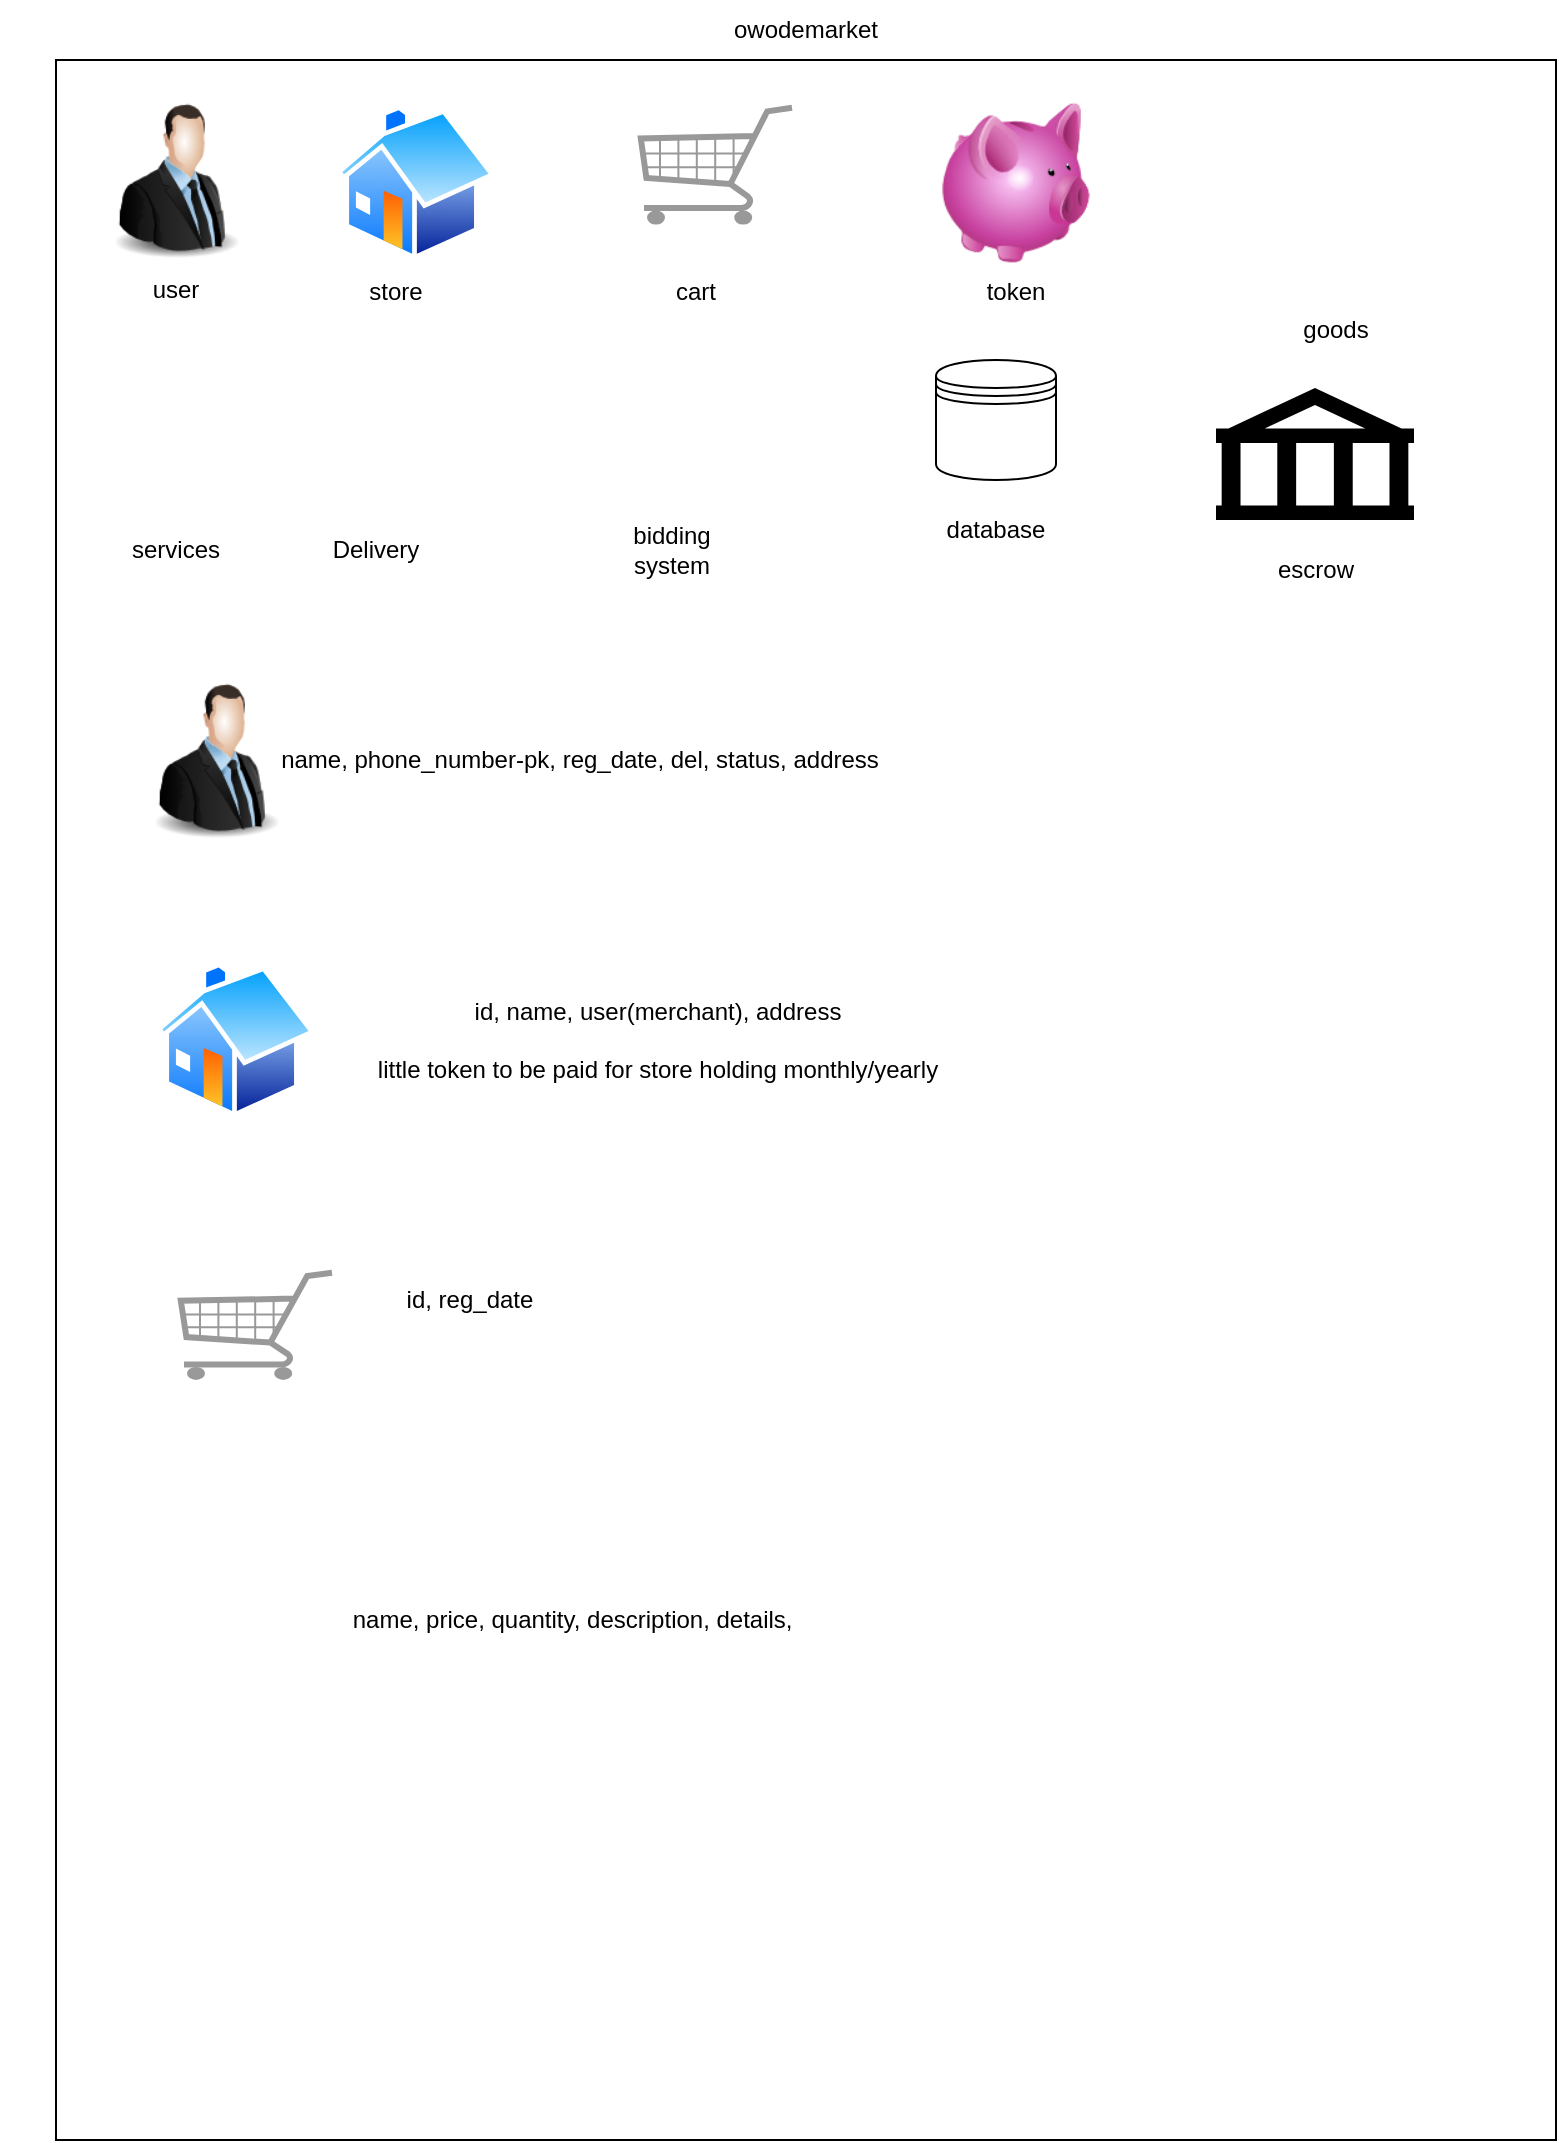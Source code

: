 <mxfile version="16.6.4" type="github">
  <diagram id="WnpxDVOLBQDGwqwJwSbG" name="Page-1">
    <mxGraphModel dx="1828" dy="474" grid="1" gridSize="10" guides="1" tooltips="1" connect="1" arrows="1" fold="1" page="1" pageScale="1" pageWidth="850" pageHeight="1100" math="0" shadow="0">
      <root>
        <mxCell id="0" />
        <mxCell id="1" parent="0" />
        <mxCell id="2PohPZuQRyjSFgSPS488-1" value="" style="rounded=0;whiteSpace=wrap;html=1;" parent="1" vertex="1">
          <mxGeometry x="20" y="60" width="750" height="1040" as="geometry" />
        </mxCell>
        <mxCell id="2PohPZuQRyjSFgSPS488-2" value="owodemarket" style="text;html=1;strokeColor=none;fillColor=none;align=center;verticalAlign=middle;whiteSpace=wrap;rounded=0;" parent="1" vertex="1">
          <mxGeometry x="365" y="30" width="60" height="30" as="geometry" />
        </mxCell>
        <mxCell id="2PohPZuQRyjSFgSPS488-3" value="" style="image;html=1;image=img/lib/clip_art/people/Suit_Man_128x128.png" parent="1" vertex="1">
          <mxGeometry x="40" y="80" width="80" height="80" as="geometry" />
        </mxCell>
        <mxCell id="2PohPZuQRyjSFgSPS488-5" value="" style="aspect=fixed;perimeter=ellipsePerimeter;html=1;align=center;shadow=0;dashed=0;spacingTop=3;image;image=img/lib/active_directory/home.svg;" parent="1" vertex="1">
          <mxGeometry x="160" y="82.4" width="80" height="77.6" as="geometry" />
        </mxCell>
        <mxCell id="2PohPZuQRyjSFgSPS488-7" value="" style="verticalLabelPosition=bottom;shadow=0;dashed=0;align=center;html=1;verticalAlign=top;strokeWidth=1;shape=mxgraph.mockup.misc.shoppingCart;strokeColor=#999999;" parent="1" vertex="1">
          <mxGeometry x="310" y="82.4" width="80" height="60" as="geometry" />
        </mxCell>
        <mxCell id="2PohPZuQRyjSFgSPS488-9" value="" style="image;html=1;image=img/lib/clip_art/finance/Piggy_Bank_128x128.png" parent="1" vertex="1">
          <mxGeometry x="460" y="81.2" width="80" height="80" as="geometry" />
        </mxCell>
        <mxCell id="2PohPZuQRyjSFgSPS488-10" value="" style="shape=image;html=1;verticalAlign=top;verticalLabelPosition=bottom;labelBackgroundColor=#ffffff;imageAspect=0;aspect=fixed;image=https://cdn4.iconfinder.com/data/icons/ios-web-user-interface-multi-circle-flat-vol-3/512/Bag_cart_goods_items_shopping-128.png" parent="1" vertex="1">
          <mxGeometry x="600" y="70" width="100" height="100" as="geometry" />
        </mxCell>
        <mxCell id="2PohPZuQRyjSFgSPS488-11" value="" style="shape=image;html=1;verticalAlign=top;verticalLabelPosition=bottom;labelBackgroundColor=#ffffff;imageAspect=0;aspect=fixed;image=https://cdn4.iconfinder.com/data/icons/for-your-interface-free-samples/128/Label-128.png" parent="1" vertex="1">
          <mxGeometry x="35" y="210" width="90" height="90" as="geometry" />
        </mxCell>
        <mxCell id="2PohPZuQRyjSFgSPS488-12" value="user" style="text;html=1;strokeColor=none;fillColor=none;align=center;verticalAlign=middle;whiteSpace=wrap;rounded=0;" parent="1" vertex="1">
          <mxGeometry x="50" y="160" width="60" height="30" as="geometry" />
        </mxCell>
        <mxCell id="2PohPZuQRyjSFgSPS488-13" value="store" style="text;html=1;strokeColor=none;fillColor=none;align=center;verticalAlign=middle;whiteSpace=wrap;rounded=0;" parent="1" vertex="1">
          <mxGeometry x="160" y="161" width="60" height="30" as="geometry" />
        </mxCell>
        <mxCell id="2PohPZuQRyjSFgSPS488-14" value="cart" style="text;html=1;strokeColor=none;fillColor=none;align=center;verticalAlign=middle;whiteSpace=wrap;rounded=0;" parent="1" vertex="1">
          <mxGeometry x="310" y="161" width="60" height="30" as="geometry" />
        </mxCell>
        <mxCell id="2PohPZuQRyjSFgSPS488-15" value="token" style="text;html=1;strokeColor=none;fillColor=none;align=center;verticalAlign=middle;whiteSpace=wrap;rounded=0;" parent="1" vertex="1">
          <mxGeometry x="470" y="161.2" width="60" height="30" as="geometry" />
        </mxCell>
        <mxCell id="2PohPZuQRyjSFgSPS488-16" value="goods" style="text;html=1;strokeColor=none;fillColor=none;align=center;verticalAlign=middle;whiteSpace=wrap;rounded=0;" parent="1" vertex="1">
          <mxGeometry x="630" y="180" width="60" height="30" as="geometry" />
        </mxCell>
        <mxCell id="2PohPZuQRyjSFgSPS488-17" value="services" style="text;html=1;strokeColor=none;fillColor=none;align=center;verticalAlign=middle;whiteSpace=wrap;rounded=0;" parent="1" vertex="1">
          <mxGeometry x="50" y="290" width="60" height="30" as="geometry" />
        </mxCell>
        <mxCell id="2PohPZuQRyjSFgSPS488-18" value="" style="shape=image;html=1;verticalAlign=top;verticalLabelPosition=bottom;labelBackgroundColor=#ffffff;imageAspect=0;aspect=fixed;image=https://cdn0.iconfinder.com/data/icons/business-660/512/414_van.transport_delivery_shipping-128.png" parent="1" vertex="1">
          <mxGeometry x="150" y="210" width="90" height="90" as="geometry" />
        </mxCell>
        <mxCell id="2PohPZuQRyjSFgSPS488-20" value="Delivery" style="text;html=1;strokeColor=none;fillColor=none;align=center;verticalAlign=middle;whiteSpace=wrap;rounded=0;" parent="1" vertex="1">
          <mxGeometry x="150" y="290" width="60" height="30" as="geometry" />
        </mxCell>
        <mxCell id="1N-22-dwYrfEPRShbCRW-1" value="" style="image;html=1;image=img/lib/clip_art/people/Suit_Man_128x128.png" vertex="1" parent="1">
          <mxGeometry x="60" y="370" width="80" height="80" as="geometry" />
        </mxCell>
        <mxCell id="1N-22-dwYrfEPRShbCRW-2" value="name, phone_number-pk, reg_date, del, status, address" style="text;html=1;strokeColor=none;fillColor=none;align=center;verticalAlign=middle;whiteSpace=wrap;rounded=0;" vertex="1" parent="1">
          <mxGeometry x="-8" y="395" width="580" height="30" as="geometry" />
        </mxCell>
        <mxCell id="1N-22-dwYrfEPRShbCRW-3" value="" style="shape=image;html=1;verticalAlign=top;verticalLabelPosition=bottom;labelBackgroundColor=#ffffff;imageAspect=0;aspect=fixed;image=https://cdn2.iconfinder.com/data/icons/shopping-elements-6/64/24-Auction_-128.png" vertex="1" parent="1">
          <mxGeometry x="276" y="192" width="104" height="104" as="geometry" />
        </mxCell>
        <mxCell id="1N-22-dwYrfEPRShbCRW-4" value="bidding system" style="text;html=1;strokeColor=none;fillColor=none;align=center;verticalAlign=middle;whiteSpace=wrap;rounded=0;" vertex="1" parent="1">
          <mxGeometry x="298" y="290" width="60" height="30" as="geometry" />
        </mxCell>
        <mxCell id="1N-22-dwYrfEPRShbCRW-5" value="" style="aspect=fixed;perimeter=ellipsePerimeter;html=1;align=center;shadow=0;dashed=0;spacingTop=3;image;image=img/lib/active_directory/home.svg;" vertex="1" parent="1">
          <mxGeometry x="70" y="511" width="80" height="77.6" as="geometry" />
        </mxCell>
        <mxCell id="1N-22-dwYrfEPRShbCRW-6" value="id, name, user(merchant), address&lt;br&gt;&lt;br&gt;little token to be paid for store holding monthly/yearly" style="text;html=1;strokeColor=none;fillColor=none;align=center;verticalAlign=middle;whiteSpace=wrap;rounded=0;" vertex="1" parent="1">
          <mxGeometry x="70" y="534.8" width="502" height="30" as="geometry" />
        </mxCell>
        <mxCell id="1N-22-dwYrfEPRShbCRW-7" value="" style="verticalLabelPosition=bottom;shadow=0;dashed=0;align=center;html=1;verticalAlign=top;strokeWidth=1;shape=mxgraph.mockup.misc.shoppingCart;strokeColor=#999999;" vertex="1" parent="1">
          <mxGeometry x="80" y="665" width="80" height="55" as="geometry" />
        </mxCell>
        <mxCell id="1N-22-dwYrfEPRShbCRW-8" value="id, reg_date" style="text;html=1;strokeColor=none;fillColor=none;align=center;verticalAlign=middle;whiteSpace=wrap;rounded=0;" vertex="1" parent="1">
          <mxGeometry x="35" y="665" width="384" height="30" as="geometry" />
        </mxCell>
        <mxCell id="1N-22-dwYrfEPRShbCRW-9" value="" style="shape=datastore;whiteSpace=wrap;html=1;" vertex="1" parent="1">
          <mxGeometry x="460" y="210" width="60" height="60" as="geometry" />
        </mxCell>
        <mxCell id="1N-22-dwYrfEPRShbCRW-10" value="database" style="text;html=1;strokeColor=none;fillColor=none;align=center;verticalAlign=middle;whiteSpace=wrap;rounded=0;" vertex="1" parent="1">
          <mxGeometry x="460" y="280" width="60" height="30" as="geometry" />
        </mxCell>
        <mxCell id="1N-22-dwYrfEPRShbCRW-11" value="" style="shape=mxgraph.signs.travel.bank;html=1;pointerEvents=1;fillColor=#000000;strokeColor=none;verticalLabelPosition=bottom;verticalAlign=top;align=center;" vertex="1" parent="1">
          <mxGeometry x="600" y="224" width="99" height="66" as="geometry" />
        </mxCell>
        <mxCell id="1N-22-dwYrfEPRShbCRW-12" value="escrow" style="text;html=1;strokeColor=none;fillColor=none;align=center;verticalAlign=middle;whiteSpace=wrap;rounded=0;" vertex="1" parent="1">
          <mxGeometry x="620" y="300" width="60" height="30" as="geometry" />
        </mxCell>
        <mxCell id="1N-22-dwYrfEPRShbCRW-13" value="" style="shape=image;html=1;verticalAlign=top;verticalLabelPosition=bottom;labelBackgroundColor=#ffffff;imageAspect=0;aspect=fixed;image=https://cdn4.iconfinder.com/data/icons/ios-web-user-interface-multi-circle-flat-vol-3/512/Bag_cart_goods_items_shopping-128.png" vertex="1" parent="1">
          <mxGeometry x="60" y="790" width="100" height="100" as="geometry" />
        </mxCell>
        <mxCell id="1N-22-dwYrfEPRShbCRW-14" value="name, price, quantity, description, details,&amp;nbsp;" style="text;html=1;strokeColor=none;fillColor=none;align=center;verticalAlign=middle;whiteSpace=wrap;rounded=0;" vertex="1" parent="1">
          <mxGeometry x="35" y="825" width="490" height="30" as="geometry" />
        </mxCell>
      </root>
    </mxGraphModel>
  </diagram>
</mxfile>
